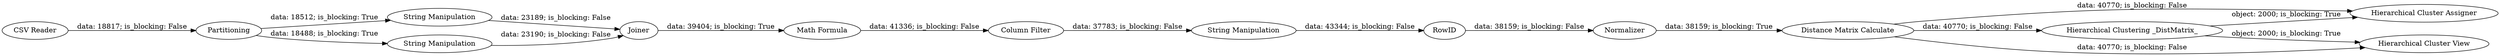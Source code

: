 digraph {
	"3604021194561783378_1" [label="CSV Reader"]
	"3604021194561783378_11" [label="String Manipulation"]
	"3604021194561783378_7" [label=Normalizer]
	"3604021194561783378_5" [label="Hierarchical Clustering _DistMatrix_"]
	"3604021194561783378_6" [label="Distance Matrix Calculate"]
	"3604021194561783378_4" [label="Hierarchical Cluster Assigner"]
	"3604021194561783378_17" [label="Hierarchical Cluster View"]
	"3604021194561783378_16" [label="String Manipulation"]
	"3604021194561783378_13" [label=Joiner]
	"3604021194561783378_14" [label="Math Formula"]
	"3604021194561783378_12" [label="String Manipulation"]
	"3604021194561783378_9" [label=Partitioning]
	"3604021194561783378_8" [label=RowID]
	"3604021194561783378_15" [label="Column Filter"]
	"3604021194561783378_14" -> "3604021194561783378_15" [label="data: 41336; is_blocking: False"]
	"3604021194561783378_6" -> "3604021194561783378_17" [label="data: 40770; is_blocking: False"]
	"3604021194561783378_5" -> "3604021194561783378_4" [label="object: 2000; is_blocking: True"]
	"3604021194561783378_9" -> "3604021194561783378_11" [label="data: 18512; is_blocking: True"]
	"3604021194561783378_11" -> "3604021194561783378_13" [label="data: 23189; is_blocking: False"]
	"3604021194561783378_5" -> "3604021194561783378_17" [label="object: 2000; is_blocking: True"]
	"3604021194561783378_6" -> "3604021194561783378_5" [label="data: 40770; is_blocking: False"]
	"3604021194561783378_7" -> "3604021194561783378_6" [label="data: 38159; is_blocking: True"]
	"3604021194561783378_9" -> "3604021194561783378_12" [label="data: 18488; is_blocking: True"]
	"3604021194561783378_12" -> "3604021194561783378_13" [label="data: 23190; is_blocking: False"]
	"3604021194561783378_15" -> "3604021194561783378_16" [label="data: 37783; is_blocking: False"]
	"3604021194561783378_16" -> "3604021194561783378_8" [label="data: 43344; is_blocking: False"]
	"3604021194561783378_1" -> "3604021194561783378_9" [label="data: 18817; is_blocking: False"]
	"3604021194561783378_6" -> "3604021194561783378_4" [label="data: 40770; is_blocking: False"]
	"3604021194561783378_8" -> "3604021194561783378_7" [label="data: 38159; is_blocking: False"]
	"3604021194561783378_13" -> "3604021194561783378_14" [label="data: 39404; is_blocking: True"]
	rankdir=LR
}

